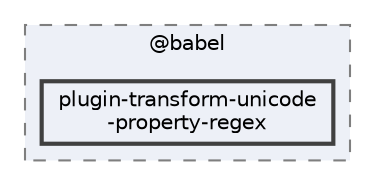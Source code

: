 digraph "pkiclassroomrescheduler/src/main/frontend/node_modules/@babel/plugin-transform-unicode-property-regex"
{
 // LATEX_PDF_SIZE
  bgcolor="transparent";
  edge [fontname=Helvetica,fontsize=10,labelfontname=Helvetica,labelfontsize=10];
  node [fontname=Helvetica,fontsize=10,shape=box,height=0.2,width=0.4];
  compound=true
  subgraph clusterdir_bc8070c8b402176472541bb6f0cba6df {
    graph [ bgcolor="#edf0f7", pencolor="grey50", label="@babel", fontname=Helvetica,fontsize=10 style="filled,dashed", URL="dir_bc8070c8b402176472541bb6f0cba6df.html",tooltip=""]
  dir_04779814f7495e0ea83a73a0d646f28e [label="plugin-transform-unicode\l-property-regex", fillcolor="#edf0f7", color="grey25", style="filled,bold", URL="dir_04779814f7495e0ea83a73a0d646f28e.html",tooltip=""];
  }
}
